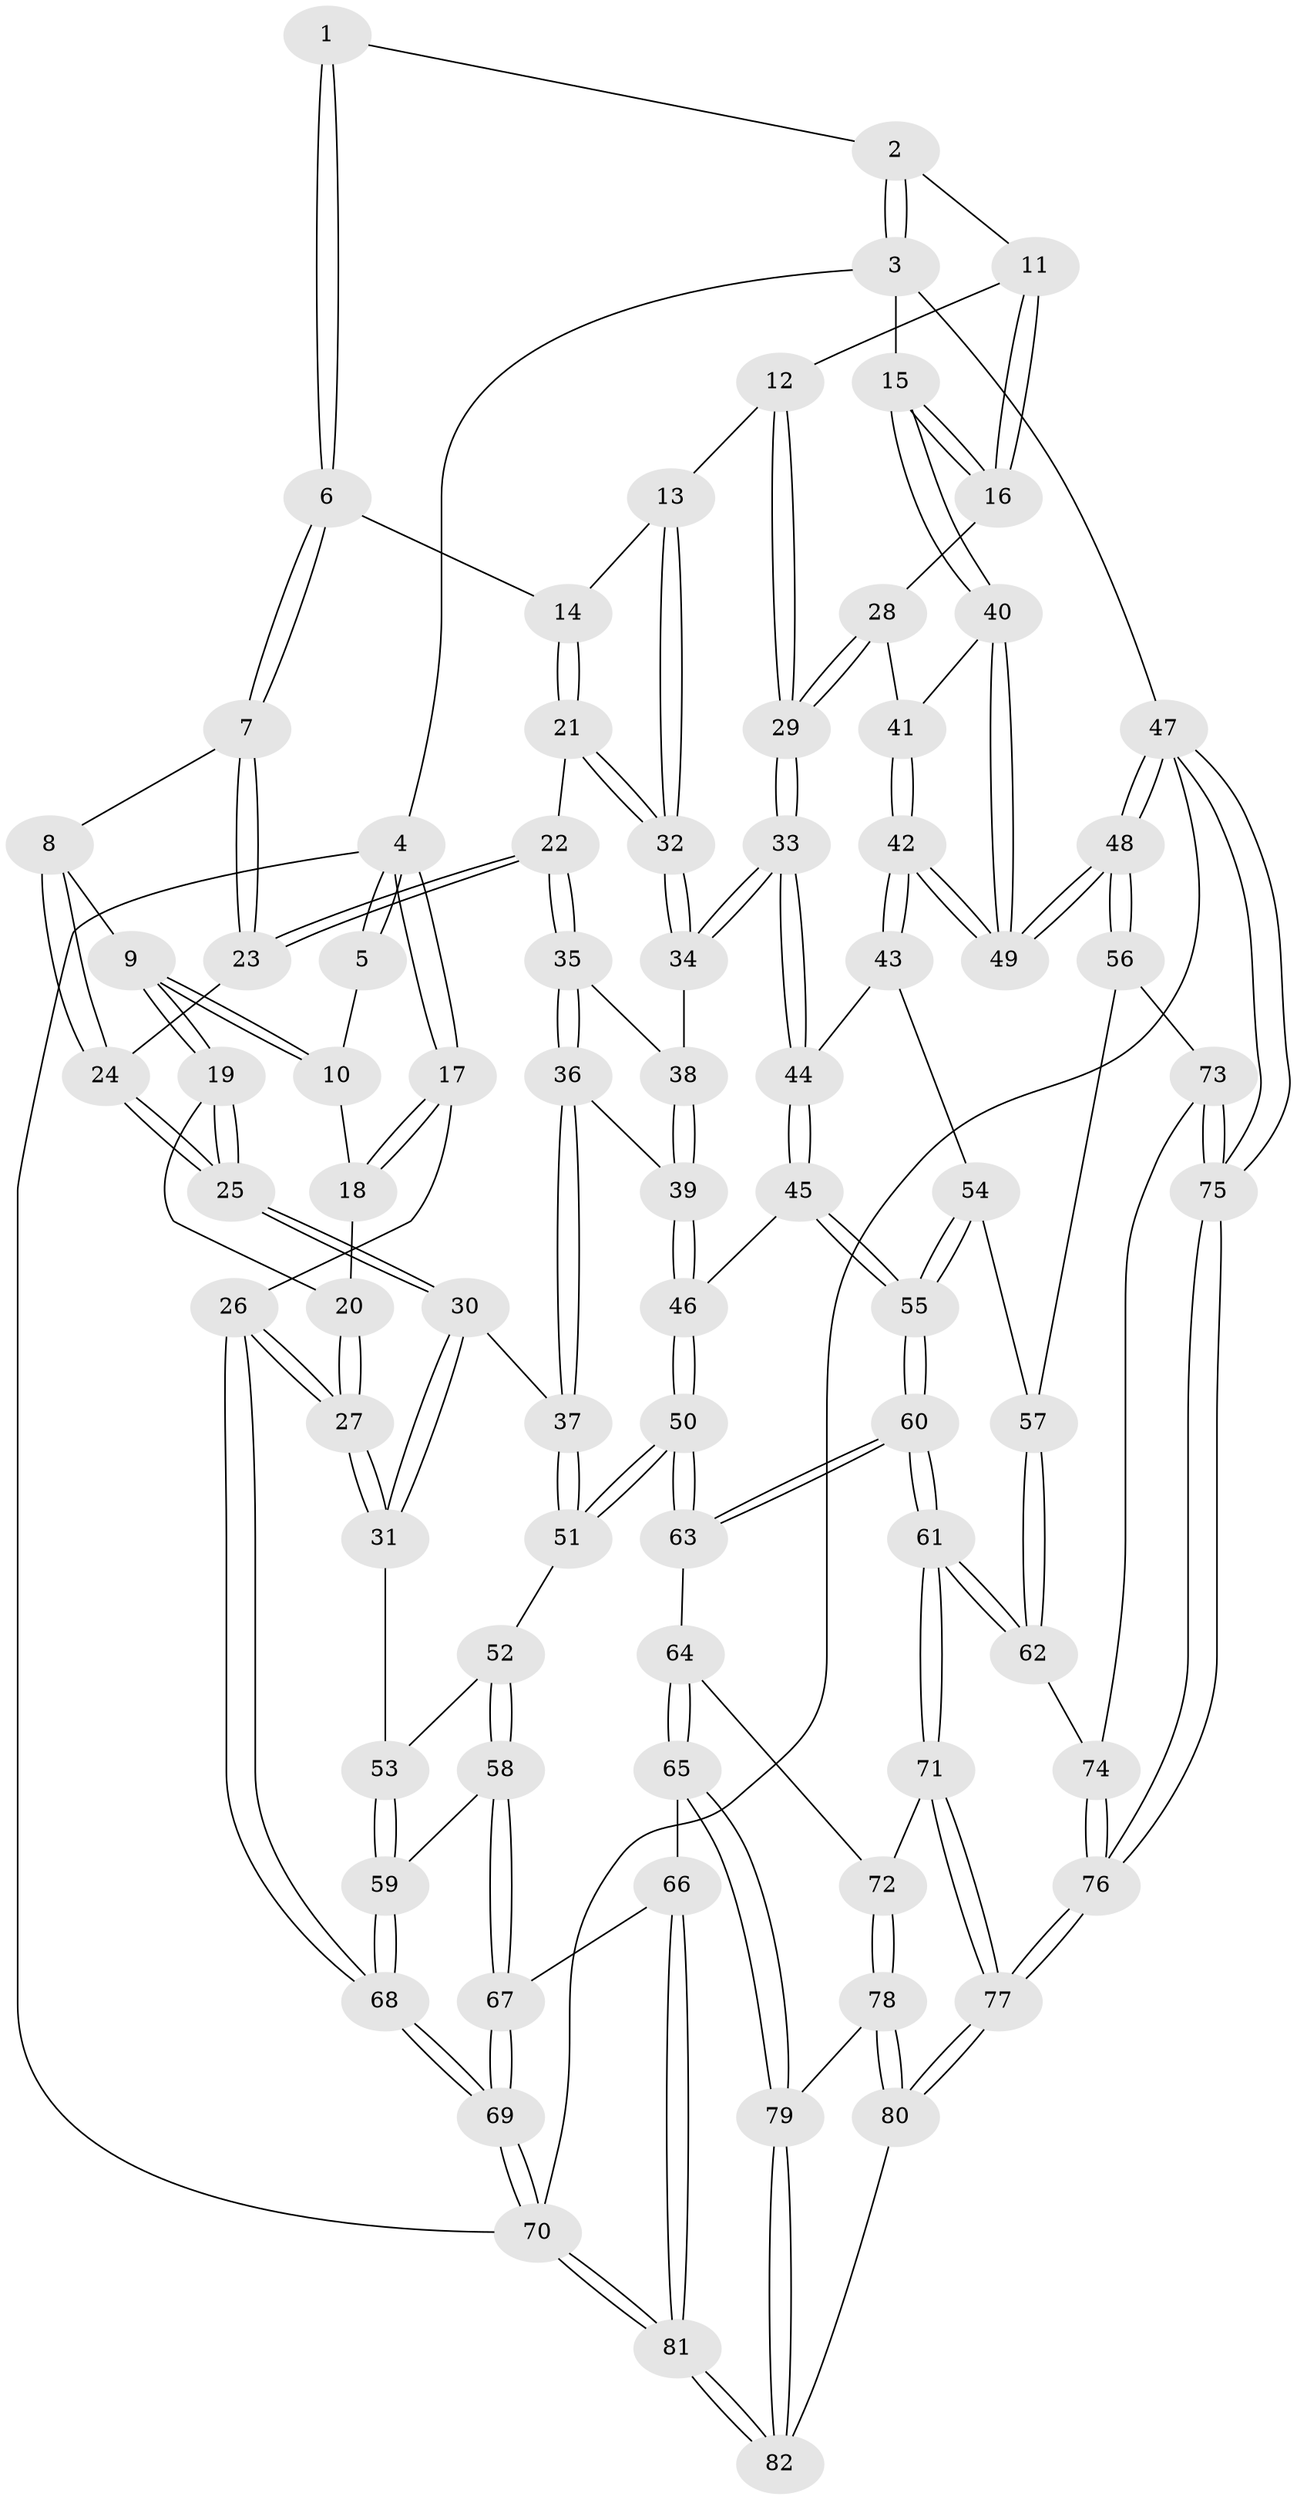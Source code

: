 // Generated by graph-tools (version 1.1) at 2025/27/03/15/25 16:27:56]
// undirected, 82 vertices, 202 edges
graph export_dot {
graph [start="1"]
  node [color=gray90,style=filled];
  1 [pos="+0.41240895120881715+0"];
  2 [pos="+0.7702099565198904+0"];
  3 [pos="+1+0"];
  4 [pos="+0+0"];
  5 [pos="+0.2366841346665774+0"];
  6 [pos="+0.4121617411713245+0"];
  7 [pos="+0.3295680429245981+0.10449725706367537"];
  8 [pos="+0.1848877995525692+0.09511415731564983"];
  9 [pos="+0.15208623926455175+0.0543550394802978"];
  10 [pos="+0.1449844564989783+0.042295259905246706"];
  11 [pos="+0.7172598174068832+0"];
  12 [pos="+0.6400946367883223+0.11405541005356297"];
  13 [pos="+0.5316830408458516+0.17187637268019307"];
  14 [pos="+0.46094586497640977+0.05612054909239558"];
  15 [pos="+1+0"];
  16 [pos="+0.771735020404586+0.22402336375739526"];
  17 [pos="+0+0.058638553307485144"];
  18 [pos="+0.1029214312480141+0.06824521887424585"];
  19 [pos="+0.13733456163558466+0.18275077781202165"];
  20 [pos="+0.07611806171898823+0.1424191931412449"];
  21 [pos="+0.3783122505728377+0.2290028561144124"];
  22 [pos="+0.34544496018140747+0.23444910825463128"];
  23 [pos="+0.31457091708912277+0.19767175559925354"];
  24 [pos="+0.22827972708396208+0.1911746328878904"];
  25 [pos="+0.16073248615862606+0.24951925060477925"];
  26 [pos="+0+0.4426913582397291"];
  27 [pos="+0+0.441898547722022"];
  28 [pos="+0.7497764273427436+0.2806026672547298"];
  29 [pos="+0.720284230353875+0.30322999201659023"];
  30 [pos="+0.04545283176473856+0.42452953782314334"];
  31 [pos="+0+0.4468556755405433"];
  32 [pos="+0.519163757511765+0.24216984219479526"];
  33 [pos="+0.6708686002280921+0.37555356482205465"];
  34 [pos="+0.54467847686587+0.2879835314481833"];
  35 [pos="+0.3318859911853258+0.2950533629851473"];
  36 [pos="+0.2713732684643942+0.44174733659243354"];
  37 [pos="+0.24166462071032171+0.45036833686416633"];
  38 [pos="+0.4721546064215657+0.3387070481131349"];
  39 [pos="+0.36584864556254115+0.4669146112273268"];
  40 [pos="+1+0.23890205770184206"];
  41 [pos="+0.7888370802706045+0.2823868702511852"];
  42 [pos="+1+0.49932553716745703"];
  43 [pos="+0.9802316841503926+0.528746896006755"];
  44 [pos="+0.6728021846653063+0.3919468295789489"];
  45 [pos="+0.5721995637091986+0.5701649227718648"];
  46 [pos="+0.48696528125587074+0.5502426311281414"];
  47 [pos="+1+1"];
  48 [pos="+1+0.953191585025817"];
  49 [pos="+1+0.48818733757542987"];
  50 [pos="+0.3205444454966107+0.6978801213939247"];
  51 [pos="+0.27883048354893614+0.6693211390069485"];
  52 [pos="+0.23553621592835822+0.684389655046952"];
  53 [pos="+0.08107258207672512+0.6353430750474516"];
  54 [pos="+0.9573769273218211+0.5544720852491688"];
  55 [pos="+0.5833594530911086+0.5995697346422751"];
  56 [pos="+0.9239422960762689+0.843719773197218"];
  57 [pos="+0.9235018017961694+0.6030778045731033"];
  58 [pos="+0.15350051093575873+0.8121610849349246"];
  59 [pos="+0.1230075887706033+0.7661579834176044"];
  60 [pos="+0.6080944290469429+0.6992353463903602"];
  61 [pos="+0.6541545995137592+0.7743505782299519"];
  62 [pos="+0.6658309722066038+0.7743900278624825"];
  63 [pos="+0.34523865848752106+0.7651300779340996"];
  64 [pos="+0.34369719160492224+0.7717758308695697"];
  65 [pos="+0.2721786161317034+0.8699819049712408"];
  66 [pos="+0.22024810452521787+0.8754648580918319"];
  67 [pos="+0.16095779576462813+0.8512857466104753"];
  68 [pos="+0+0.776215373300046"];
  69 [pos="+0+1"];
  70 [pos="+0+1"];
  71 [pos="+0.6517453071934516+0.7795695766181544"];
  72 [pos="+0.49224934079788085+0.8897421039926029"];
  73 [pos="+0.9126076431781716+0.8469490465174468"];
  74 [pos="+0.8269574614453138+0.8509043841077787"];
  75 [pos="+0.8668458356992518+1"];
  76 [pos="+0.8132172492921445+1"];
  77 [pos="+0.6875888382995282+1"];
  78 [pos="+0.4716354427457747+0.9233503397457"];
  79 [pos="+0.3319948253049914+0.930103706707149"];
  80 [pos="+0.517117243755389+1"];
  81 [pos="+0.16765313353894173+1"];
  82 [pos="+0.3364001447836714+1"];
  1 -- 2;
  1 -- 6;
  1 -- 6;
  2 -- 3;
  2 -- 3;
  2 -- 11;
  3 -- 4;
  3 -- 15;
  3 -- 47;
  4 -- 5;
  4 -- 5;
  4 -- 17;
  4 -- 17;
  4 -- 70;
  5 -- 10;
  6 -- 7;
  6 -- 7;
  6 -- 14;
  7 -- 8;
  7 -- 23;
  7 -- 23;
  8 -- 9;
  8 -- 24;
  8 -- 24;
  9 -- 10;
  9 -- 10;
  9 -- 19;
  9 -- 19;
  10 -- 18;
  11 -- 12;
  11 -- 16;
  11 -- 16;
  12 -- 13;
  12 -- 29;
  12 -- 29;
  13 -- 14;
  13 -- 32;
  13 -- 32;
  14 -- 21;
  14 -- 21;
  15 -- 16;
  15 -- 16;
  15 -- 40;
  15 -- 40;
  16 -- 28;
  17 -- 18;
  17 -- 18;
  17 -- 26;
  18 -- 20;
  19 -- 20;
  19 -- 25;
  19 -- 25;
  20 -- 27;
  20 -- 27;
  21 -- 22;
  21 -- 32;
  21 -- 32;
  22 -- 23;
  22 -- 23;
  22 -- 35;
  22 -- 35;
  23 -- 24;
  24 -- 25;
  24 -- 25;
  25 -- 30;
  25 -- 30;
  26 -- 27;
  26 -- 27;
  26 -- 68;
  26 -- 68;
  27 -- 31;
  27 -- 31;
  28 -- 29;
  28 -- 29;
  28 -- 41;
  29 -- 33;
  29 -- 33;
  30 -- 31;
  30 -- 31;
  30 -- 37;
  31 -- 53;
  32 -- 34;
  32 -- 34;
  33 -- 34;
  33 -- 34;
  33 -- 44;
  33 -- 44;
  34 -- 38;
  35 -- 36;
  35 -- 36;
  35 -- 38;
  36 -- 37;
  36 -- 37;
  36 -- 39;
  37 -- 51;
  37 -- 51;
  38 -- 39;
  38 -- 39;
  39 -- 46;
  39 -- 46;
  40 -- 41;
  40 -- 49;
  40 -- 49;
  41 -- 42;
  41 -- 42;
  42 -- 43;
  42 -- 43;
  42 -- 49;
  42 -- 49;
  43 -- 44;
  43 -- 54;
  44 -- 45;
  44 -- 45;
  45 -- 46;
  45 -- 55;
  45 -- 55;
  46 -- 50;
  46 -- 50;
  47 -- 48;
  47 -- 48;
  47 -- 75;
  47 -- 75;
  47 -- 70;
  48 -- 49;
  48 -- 49;
  48 -- 56;
  48 -- 56;
  50 -- 51;
  50 -- 51;
  50 -- 63;
  50 -- 63;
  51 -- 52;
  52 -- 53;
  52 -- 58;
  52 -- 58;
  53 -- 59;
  53 -- 59;
  54 -- 55;
  54 -- 55;
  54 -- 57;
  55 -- 60;
  55 -- 60;
  56 -- 57;
  56 -- 73;
  57 -- 62;
  57 -- 62;
  58 -- 59;
  58 -- 67;
  58 -- 67;
  59 -- 68;
  59 -- 68;
  60 -- 61;
  60 -- 61;
  60 -- 63;
  60 -- 63;
  61 -- 62;
  61 -- 62;
  61 -- 71;
  61 -- 71;
  62 -- 74;
  63 -- 64;
  64 -- 65;
  64 -- 65;
  64 -- 72;
  65 -- 66;
  65 -- 79;
  65 -- 79;
  66 -- 67;
  66 -- 81;
  66 -- 81;
  67 -- 69;
  67 -- 69;
  68 -- 69;
  68 -- 69;
  69 -- 70;
  69 -- 70;
  70 -- 81;
  70 -- 81;
  71 -- 72;
  71 -- 77;
  71 -- 77;
  72 -- 78;
  72 -- 78;
  73 -- 74;
  73 -- 75;
  73 -- 75;
  74 -- 76;
  74 -- 76;
  75 -- 76;
  75 -- 76;
  76 -- 77;
  76 -- 77;
  77 -- 80;
  77 -- 80;
  78 -- 79;
  78 -- 80;
  78 -- 80;
  79 -- 82;
  79 -- 82;
  80 -- 82;
  81 -- 82;
  81 -- 82;
}
